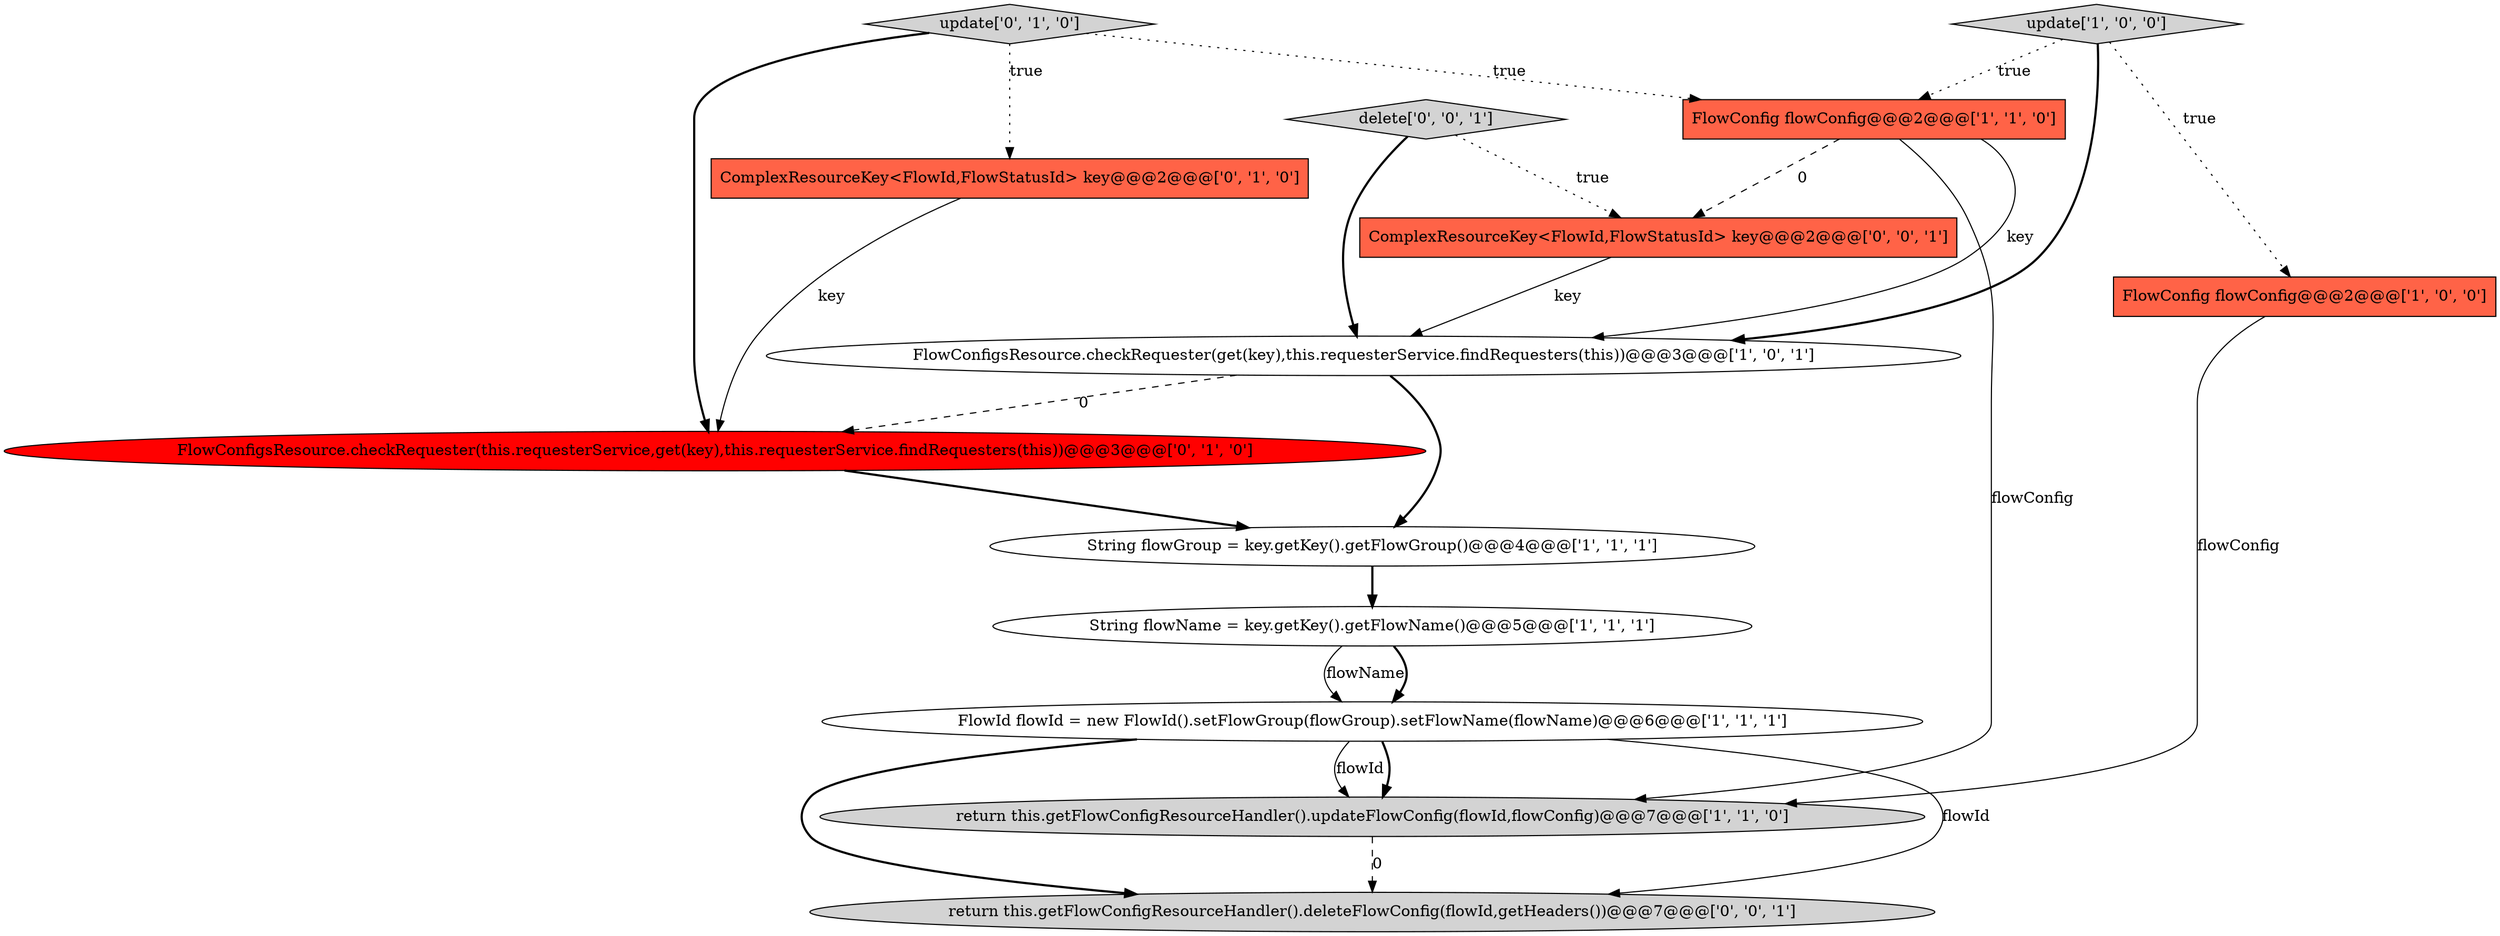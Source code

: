 digraph {
3 [style = filled, label = "return this.getFlowConfigResourceHandler().updateFlowConfig(flowId,flowConfig)@@@7@@@['1', '1', '0']", fillcolor = lightgray, shape = ellipse image = "AAA0AAABBB1BBB"];
11 [style = filled, label = "ComplexResourceKey<FlowId,FlowStatusId> key@@@2@@@['0', '0', '1']", fillcolor = tomato, shape = box image = "AAA0AAABBB3BBB"];
10 [style = filled, label = "FlowConfigsResource.checkRequester(this.requesterService,get(key),this.requesterService.findRequesters(this))@@@3@@@['0', '1', '0']", fillcolor = red, shape = ellipse image = "AAA1AAABBB2BBB"];
2 [style = filled, label = "update['1', '0', '0']", fillcolor = lightgray, shape = diamond image = "AAA0AAABBB1BBB"];
13 [style = filled, label = "return this.getFlowConfigResourceHandler().deleteFlowConfig(flowId,getHeaders())@@@7@@@['0', '0', '1']", fillcolor = lightgray, shape = ellipse image = "AAA0AAABBB3BBB"];
4 [style = filled, label = "FlowConfig flowConfig@@@2@@@['1', '0', '0']", fillcolor = tomato, shape = box image = "AAA0AAABBB1BBB"];
6 [style = filled, label = "FlowId flowId = new FlowId().setFlowGroup(flowGroup).setFlowName(flowName)@@@6@@@['1', '1', '1']", fillcolor = white, shape = ellipse image = "AAA0AAABBB1BBB"];
8 [style = filled, label = "update['0', '1', '0']", fillcolor = lightgray, shape = diamond image = "AAA0AAABBB2BBB"];
12 [style = filled, label = "delete['0', '0', '1']", fillcolor = lightgray, shape = diamond image = "AAA0AAABBB3BBB"];
0 [style = filled, label = "String flowGroup = key.getKey().getFlowGroup()@@@4@@@['1', '1', '1']", fillcolor = white, shape = ellipse image = "AAA0AAABBB1BBB"];
9 [style = filled, label = "ComplexResourceKey<FlowId,FlowStatusId> key@@@2@@@['0', '1', '0']", fillcolor = tomato, shape = box image = "AAA0AAABBB2BBB"];
5 [style = filled, label = "FlowConfig flowConfig@@@2@@@['1', '1', '0']", fillcolor = tomato, shape = box image = "AAA0AAABBB1BBB"];
7 [style = filled, label = "String flowName = key.getKey().getFlowName()@@@5@@@['1', '1', '1']", fillcolor = white, shape = ellipse image = "AAA0AAABBB1BBB"];
1 [style = filled, label = "FlowConfigsResource.checkRequester(get(key),this.requesterService.findRequesters(this))@@@3@@@['1', '0', '1']", fillcolor = white, shape = ellipse image = "AAA0AAABBB1BBB"];
6->3 [style = bold, label=""];
8->10 [style = bold, label=""];
7->6 [style = solid, label="flowName"];
9->10 [style = solid, label="key"];
2->1 [style = bold, label=""];
1->0 [style = bold, label=""];
1->10 [style = dashed, label="0"];
3->13 [style = dashed, label="0"];
6->13 [style = solid, label="flowId"];
12->1 [style = bold, label=""];
0->7 [style = bold, label=""];
12->11 [style = dotted, label="true"];
5->11 [style = dashed, label="0"];
11->1 [style = solid, label="key"];
8->5 [style = dotted, label="true"];
4->3 [style = solid, label="flowConfig"];
6->13 [style = bold, label=""];
10->0 [style = bold, label=""];
2->4 [style = dotted, label="true"];
7->6 [style = bold, label=""];
5->1 [style = solid, label="key"];
6->3 [style = solid, label="flowId"];
8->9 [style = dotted, label="true"];
5->3 [style = solid, label="flowConfig"];
2->5 [style = dotted, label="true"];
}
